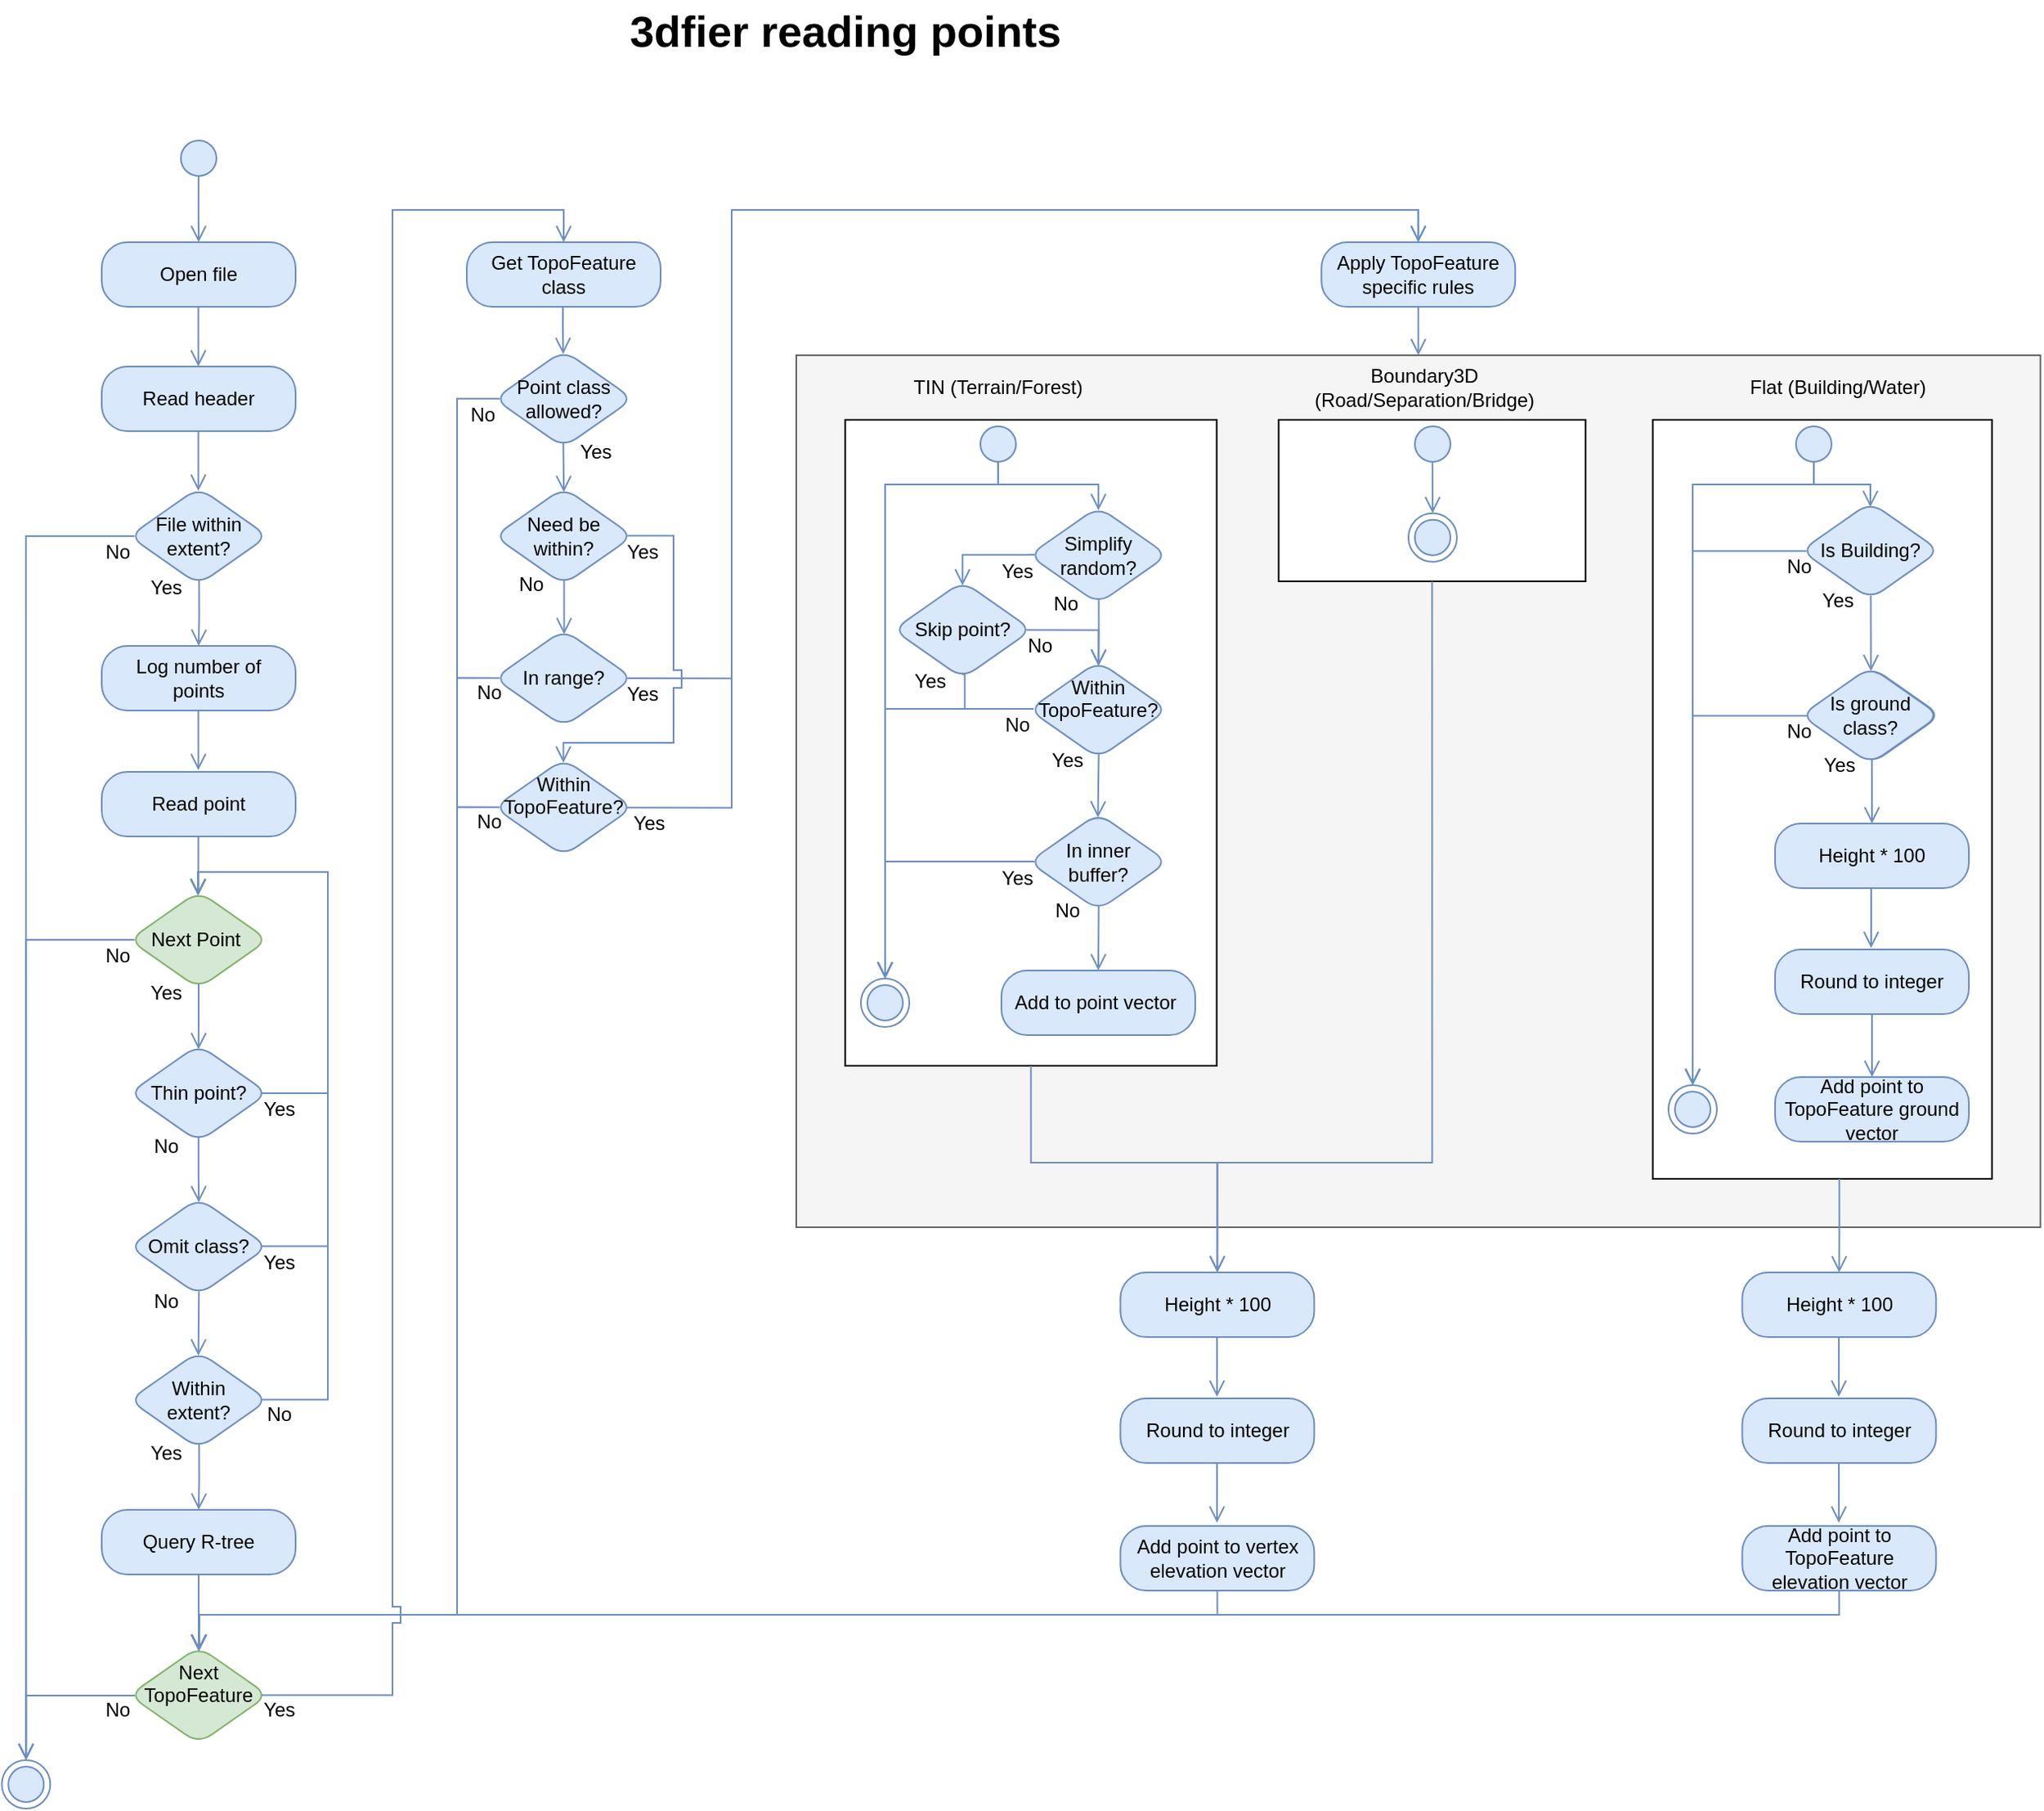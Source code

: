 <mxfile version="12.6.5" type="device"><diagram id="H8bhxUC7K1zot0k4PF1f" name="Page-1"><mxGraphModel dx="1422" dy="822" grid="1" gridSize="10" guides="1" tooltips="1" connect="1" arrows="1" fold="1" page="1" pageScale="1" pageWidth="850" pageHeight="1100" math="0" shadow="0"><root><mxCell id="0"/><mxCell id="1" parent="0"/><mxCell id="od3mb85kOpHakyDtvMCc-1" value="" style="rounded=0;whiteSpace=wrap;html=1;fillColor=#f5f5f5;strokeColor=#666666;fontColor=#333333;" parent="1" vertex="1"><mxGeometry x="660" y="260.0" width="770.29" height="540" as="geometry"/></mxCell><mxCell id="od3mb85kOpHakyDtvMCc-2" value="3dfier reading points" style="text;strokeColor=none;fillColor=none;html=1;fontSize=27;fontStyle=1;verticalAlign=middle;align=center;rounded=0;shadow=0;" parent="1" vertex="1"><mxGeometry x="530" y="40" width="319" height="40" as="geometry"/></mxCell><mxCell id="od3mb85kOpHakyDtvMCc-3" value="Read point" style="rounded=1;whiteSpace=wrap;html=1;arcSize=40;fillColor=#dae8fc;strokeColor=#6c8ebf;shadow=0;" parent="1" vertex="1"><mxGeometry x="230" y="518" width="120" height="40" as="geometry"/></mxCell><mxCell id="od3mb85kOpHakyDtvMCc-4" value="" style="ellipse;html=1;shape=startState;fillColor=#dae8fc;strokeColor=#6c8ebf;shadow=0;" parent="1" vertex="1"><mxGeometry x="275" y="123" width="30" height="30" as="geometry"/></mxCell><mxCell id="od3mb85kOpHakyDtvMCc-5" value="" style="edgeStyle=orthogonalEdgeStyle;html=1;verticalAlign=bottom;endArrow=open;endSize=8;strokeColor=#6c8ebf;fillColor=#dae8fc;shadow=0;entryX=0.5;entryY=0;entryDx=0;entryDy=0;entryPerimeter=0;exitX=0.498;exitY=0.859;exitDx=0;exitDy=0;rounded=0;exitPerimeter=0;" parent="1" source="od3mb85kOpHakyDtvMCc-4" edge="1"><mxGeometry relative="1" as="geometry"><mxPoint x="290" y="190" as="targetPoint"/><mxPoint x="290" y="170" as="sourcePoint"/></mxGeometry></mxCell><mxCell id="od3mb85kOpHakyDtvMCc-6" value="" style="edgeStyle=orthogonalEdgeStyle;html=1;verticalAlign=bottom;endArrow=open;endSize=8;strokeColor=#6c8ebf;fillColor=#dae8fc;shadow=0;entryX=0.496;entryY=0.042;entryDx=0;entryDy=0;entryPerimeter=0;exitX=0.5;exitY=1;exitDx=0;exitDy=0;rounded=0;" parent="1" target="od3mb85kOpHakyDtvMCc-41" edge="1"><mxGeometry relative="1" as="geometry"><mxPoint x="289.8" y="595" as="targetPoint"/><mxPoint x="289.8" y="558" as="sourcePoint"/><Array as="points"><mxPoint x="290" y="575"/><mxPoint x="290" y="575"/></Array></mxGeometry></mxCell><mxCell id="od3mb85kOpHakyDtvMCc-7" value="Open file" style="rounded=1;whiteSpace=wrap;html=1;arcSize=40;fillColor=#dae8fc;strokeColor=#6c8ebf;shadow=0;" parent="1" vertex="1"><mxGeometry x="230" y="190" width="120" height="40" as="geometry"/></mxCell><mxCell id="od3mb85kOpHakyDtvMCc-8" value="" style="edgeStyle=orthogonalEdgeStyle;html=1;verticalAlign=bottom;endArrow=open;endSize=8;strokeColor=#6c8ebf;fillColor=#dae8fc;shadow=0;entryX=0.5;entryY=0;entryDx=0;entryDy=0;entryPerimeter=0;exitX=0.5;exitY=1;exitDx=0;exitDy=0;rounded=0;" parent="1" edge="1"><mxGeometry relative="1" as="geometry"><mxPoint x="289.8" y="267" as="targetPoint"/><mxPoint x="289.8" y="230" as="sourcePoint"/></mxGeometry></mxCell><mxCell id="od3mb85kOpHakyDtvMCc-9" value="Read header" style="rounded=1;whiteSpace=wrap;html=1;arcSize=40;fillColor=#dae8fc;strokeColor=#6c8ebf;shadow=0;" parent="1" vertex="1"><mxGeometry x="230" y="267" width="120" height="40" as="geometry"/></mxCell><mxCell id="od3mb85kOpHakyDtvMCc-10" value="" style="edgeStyle=orthogonalEdgeStyle;html=1;verticalAlign=bottom;endArrow=open;endSize=8;strokeColor=#6c8ebf;fillColor=#dae8fc;shadow=0;entryX=0.5;entryY=0;entryDx=0;entryDy=0;entryPerimeter=0;exitX=0.5;exitY=1;exitDx=0;exitDy=0;rounded=0;" parent="1" edge="1"><mxGeometry relative="1" as="geometry"><mxPoint x="289.8" y="344" as="targetPoint"/><mxPoint x="289.8" y="307" as="sourcePoint"/></mxGeometry></mxCell><mxCell id="od3mb85kOpHakyDtvMCc-11" value="File within&lt;br&gt;extent?" style="rhombus;whiteSpace=wrap;html=1;fillColor=#dae8fc;strokeColor=#6c8ebf;rounded=1;shadow=0;strokeWidth=1;perimeterSpacing=0;" parent="1" vertex="1"><mxGeometry x="247.0" y="342.0" width="86" height="60" as="geometry"/></mxCell><mxCell id="od3mb85kOpHakyDtvMCc-12" value="" style="edgeStyle=orthogonalEdgeStyle;rounded=0;orthogonalLoop=1;jettySize=auto;html=1;shadow=0;fontColor=#ffffff;exitX=0.503;exitY=0.957;exitDx=0;exitDy=0;entryX=0.5;entryY=0;entryDx=0;entryDy=0;fillColor=#dae8fc;strokeColor=#6c8ebf;endSize=8;endArrow=open;endFill=0;exitPerimeter=0;" parent="1" source="od3mb85kOpHakyDtvMCc-11" target="od3mb85kOpHakyDtvMCc-22" edge="1"><mxGeometry relative="1" as="geometry"><mxPoint x="290.39" y="400.0" as="sourcePoint"/><mxPoint x="291" y="440" as="targetPoint"/></mxGeometry></mxCell><mxCell id="od3mb85kOpHakyDtvMCc-13" value="No" style="text;html=1;strokeColor=none;fillColor=none;align=center;verticalAlign=middle;whiteSpace=wrap;rounded=0;" parent="1" vertex="1"><mxGeometry x="220.0" y="371.86" width="40" height="20" as="geometry"/></mxCell><mxCell id="od3mb85kOpHakyDtvMCc-14" value="Yes" style="text;html=1;strokeColor=none;fillColor=none;align=center;verticalAlign=middle;whiteSpace=wrap;rounded=0;" parent="1" vertex="1"><mxGeometry x="250.0" y="394.0" width="40" height="20" as="geometry"/></mxCell><mxCell id="od3mb85kOpHakyDtvMCc-15" value="" style="ellipse;html=1;shape=endState;fillColor=#dae8fc;strokeColor=#6c8ebf;rounded=1;shadow=0;" parent="1" vertex="1"><mxGeometry x="168.14" y="1130.0" width="30" height="30" as="geometry"/></mxCell><mxCell id="od3mb85kOpHakyDtvMCc-16" value="" style="edgeStyle=orthogonalEdgeStyle;rounded=0;orthogonalLoop=1;jettySize=auto;html=1;shadow=0;fontColor=#ffffff;fillColor=#dae8fc;strokeColor=#6c8ebf;endArrow=open;endFill=0;endSize=8;exitX=0.038;exitY=0.5;exitDx=0;exitDy=0;entryX=0.5;entryY=0;entryDx=0;entryDy=0;exitPerimeter=0;" parent="1" source="od3mb85kOpHakyDtvMCc-11" target="od3mb85kOpHakyDtvMCc-15" edge="1"><mxGeometry relative="1" as="geometry"><mxPoint x="638" y="780" as="targetPoint"/><Array as="points"><mxPoint x="183" y="372"/></Array><mxPoint x="290" y="480" as="sourcePoint"/></mxGeometry></mxCell><mxCell id="od3mb85kOpHakyDtvMCc-17" value="Thin point?" style="rhombus;whiteSpace=wrap;html=1;fillColor=#dae8fc;strokeColor=#6c8ebf;rounded=1;shadow=0;strokeWidth=1;perimeterSpacing=0;" parent="1" vertex="1"><mxGeometry x="247" y="687" width="86" height="60" as="geometry"/></mxCell><mxCell id="od3mb85kOpHakyDtvMCc-18" value="" style="edgeStyle=orthogonalEdgeStyle;rounded=0;orthogonalLoop=1;jettySize=auto;html=1;shadow=0;fontColor=#ffffff;exitX=0.499;exitY=0.959;exitDx=0;exitDy=0;entryX=0.501;entryY=0.043;entryDx=0;entryDy=0;fillColor=#dae8fc;strokeColor=#6c8ebf;endSize=8;endArrow=open;endFill=0;exitPerimeter=0;entryPerimeter=0;" parent="1" source="od3mb85kOpHakyDtvMCc-17" target="od3mb85kOpHakyDtvMCc-24" edge="1"><mxGeometry relative="1" as="geometry"><mxPoint x="290.39" y="745" as="sourcePoint"/><mxPoint x="291" y="784" as="targetPoint"/></mxGeometry></mxCell><mxCell id="od3mb85kOpHakyDtvMCc-19" value="No" style="text;html=1;strokeColor=none;fillColor=none;align=center;verticalAlign=middle;whiteSpace=wrap;rounded=0;" parent="1" vertex="1"><mxGeometry x="250.0" y="740.0" width="40" height="20" as="geometry"/></mxCell><mxCell id="od3mb85kOpHakyDtvMCc-20" value="Yes" style="text;html=1;strokeColor=none;fillColor=none;align=center;verticalAlign=middle;whiteSpace=wrap;rounded=0;" parent="1" vertex="1"><mxGeometry x="320.0" y="717.0" width="40" height="20" as="geometry"/></mxCell><mxCell id="od3mb85kOpHakyDtvMCc-21" value="" style="edgeStyle=orthogonalEdgeStyle;rounded=0;orthogonalLoop=1;jettySize=auto;html=1;shadow=0;fontColor=#ffffff;entryX=0.497;entryY=0.04;entryDx=0;entryDy=0;fillColor=#dae8fc;strokeColor=#6c8ebf;endArrow=open;endFill=0;endSize=8;exitX=0.952;exitY=0.5;exitDx=0;exitDy=0;exitPerimeter=0;entryPerimeter=0;" parent="1" source="od3mb85kOpHakyDtvMCc-17" target="od3mb85kOpHakyDtvMCc-41" edge="1"><mxGeometry relative="1" as="geometry"><mxPoint x="432.5" y="946.667" as="targetPoint"/><Array as="points"><mxPoint x="370" y="717"/><mxPoint x="370" y="580"/><mxPoint x="290" y="580"/></Array><mxPoint x="420" y="682" as="sourcePoint"/></mxGeometry></mxCell><mxCell id="od3mb85kOpHakyDtvMCc-22" value="Log number of&lt;br&gt;points" style="rounded=1;whiteSpace=wrap;html=1;arcSize=40;fillColor=#dae8fc;strokeColor=#6c8ebf;shadow=0;" parent="1" vertex="1"><mxGeometry x="230" y="440" width="120" height="40" as="geometry"/></mxCell><mxCell id="od3mb85kOpHakyDtvMCc-23" value="" style="edgeStyle=orthogonalEdgeStyle;html=1;verticalAlign=bottom;endArrow=open;endSize=8;strokeColor=#6c8ebf;fillColor=#dae8fc;shadow=0;entryX=0.5;entryY=0;entryDx=0;entryDy=0;entryPerimeter=0;exitX=0.5;exitY=1;exitDx=0;exitDy=0;rounded=0;" parent="1" edge="1"><mxGeometry relative="1" as="geometry"><mxPoint x="289.8" y="517" as="targetPoint"/><mxPoint x="289.8" y="480" as="sourcePoint"/></mxGeometry></mxCell><mxCell id="od3mb85kOpHakyDtvMCc-24" value="Omit class?" style="rhombus;whiteSpace=wrap;html=1;fillColor=#dae8fc;strokeColor=#6c8ebf;rounded=1;shadow=0;strokeWidth=1;perimeterSpacing=0;" parent="1" vertex="1"><mxGeometry x="247" y="782" width="86" height="60" as="geometry"/></mxCell><mxCell id="od3mb85kOpHakyDtvMCc-25" value="" style="edgeStyle=orthogonalEdgeStyle;rounded=0;orthogonalLoop=1;jettySize=auto;html=1;shadow=0;fontColor=#ffffff;exitX=0.502;exitY=0.96;exitDx=0;exitDy=0;entryX=0.498;entryY=0.042;entryDx=0;entryDy=0;fillColor=#dae8fc;strokeColor=#6c8ebf;endSize=8;endArrow=open;endFill=0;exitPerimeter=0;entryPerimeter=0;" parent="1" source="od3mb85kOpHakyDtvMCc-24" target="od3mb85kOpHakyDtvMCc-28" edge="1"><mxGeometry relative="1" as="geometry"><mxPoint x="290.39" y="840" as="sourcePoint"/><mxPoint x="291" y="880" as="targetPoint"/></mxGeometry></mxCell><mxCell id="od3mb85kOpHakyDtvMCc-26" value="No" style="text;html=1;strokeColor=none;fillColor=none;align=center;verticalAlign=middle;whiteSpace=wrap;rounded=0;" parent="1" vertex="1"><mxGeometry x="250.0" y="836.0" width="40" height="20" as="geometry"/></mxCell><mxCell id="od3mb85kOpHakyDtvMCc-27" value="Yes" style="text;html=1;strokeColor=none;fillColor=none;align=center;verticalAlign=middle;whiteSpace=wrap;rounded=0;" parent="1" vertex="1"><mxGeometry x="320.0" y="811.5" width="40" height="20" as="geometry"/></mxCell><mxCell id="od3mb85kOpHakyDtvMCc-28" value="Within&lt;br&gt;extent?" style="rhombus;whiteSpace=wrap;html=1;fillColor=#dae8fc;strokeColor=#6c8ebf;rounded=1;shadow=0;strokeWidth=1;perimeterSpacing=0;" parent="1" vertex="1"><mxGeometry x="247" y="877" width="86" height="60" as="geometry"/></mxCell><mxCell id="od3mb85kOpHakyDtvMCc-29" value="" style="edgeStyle=orthogonalEdgeStyle;rounded=0;orthogonalLoop=1;jettySize=auto;html=1;shadow=0;fontColor=#ffffff;exitX=0.503;exitY=0.957;exitDx=0;exitDy=0;entryX=0.5;entryY=0;entryDx=0;entryDy=0;fillColor=#dae8fc;strokeColor=#6c8ebf;endSize=8;endArrow=open;endFill=0;exitPerimeter=0;" parent="1" source="od3mb85kOpHakyDtvMCc-28" target="od3mb85kOpHakyDtvMCc-34" edge="1"><mxGeometry relative="1" as="geometry"><mxPoint x="290.39" y="935" as="sourcePoint"/><mxPoint x="291" y="974" as="targetPoint"/></mxGeometry></mxCell><mxCell id="od3mb85kOpHakyDtvMCc-30" value="No" style="text;html=1;strokeColor=none;fillColor=none;align=center;verticalAlign=middle;whiteSpace=wrap;rounded=0;" parent="1" vertex="1"><mxGeometry x="320.0" y="906.0" width="40" height="20" as="geometry"/></mxCell><mxCell id="od3mb85kOpHakyDtvMCc-31" value="Yes" style="text;html=1;strokeColor=none;fillColor=none;align=center;verticalAlign=middle;whiteSpace=wrap;rounded=0;" parent="1" vertex="1"><mxGeometry x="250.0" y="930.0" width="40" height="20" as="geometry"/></mxCell><mxCell id="od3mb85kOpHakyDtvMCc-32" value="" style="edgeStyle=orthogonalEdgeStyle;rounded=0;orthogonalLoop=1;jettySize=auto;html=1;shadow=0;fontColor=#ffffff;entryX=0.495;entryY=0.043;entryDx=0;entryDy=0;fillColor=#dae8fc;strokeColor=#6c8ebf;endArrow=open;endFill=0;endSize=8;exitX=0.952;exitY=0.495;exitDx=0;exitDy=0;exitPerimeter=0;entryPerimeter=0;" parent="1" source="od3mb85kOpHakyDtvMCc-24" target="od3mb85kOpHakyDtvMCc-41" edge="1"><mxGeometry relative="1" as="geometry"><mxPoint x="647.5" y="868.667" as="targetPoint"/><Array as="points"><mxPoint x="370" y="812"/><mxPoint x="370" y="580"/><mxPoint x="290" y="580"/></Array><mxPoint x="340" y="715.333" as="sourcePoint"/></mxGeometry></mxCell><mxCell id="od3mb85kOpHakyDtvMCc-33" value="" style="edgeStyle=orthogonalEdgeStyle;rounded=0;orthogonalLoop=1;jettySize=auto;html=1;shadow=0;fontColor=#ffffff;entryX=0.495;entryY=0.04;entryDx=0;entryDy=0;fillColor=#dae8fc;strokeColor=#6c8ebf;endArrow=open;endFill=0;endSize=8;exitX=0.952;exitY=0.495;exitDx=0;exitDy=0;exitPerimeter=0;entryPerimeter=0;" parent="1" source="od3mb85kOpHakyDtvMCc-28" target="od3mb85kOpHakyDtvMCc-41" edge="1"><mxGeometry relative="1" as="geometry"><mxPoint x="657.5" y="878.667" as="targetPoint"/><Array as="points"><mxPoint x="370" y="907"/><mxPoint x="370" y="580"/><mxPoint x="290" y="580"/></Array><mxPoint x="350" y="725.333" as="sourcePoint"/></mxGeometry></mxCell><mxCell id="od3mb85kOpHakyDtvMCc-34" value="Query R-tree" style="rounded=1;whiteSpace=wrap;html=1;arcSize=40;fillColor=#dae8fc;strokeColor=#6c8ebf;shadow=0;" parent="1" vertex="1"><mxGeometry x="230" y="975" width="120" height="40" as="geometry"/></mxCell><mxCell id="od3mb85kOpHakyDtvMCc-35" value="" style="edgeStyle=orthogonalEdgeStyle;html=1;verticalAlign=bottom;endArrow=open;endSize=8;strokeColor=#6c8ebf;fillColor=#dae8fc;shadow=0;entryX=0.501;entryY=0.042;entryDx=0;entryDy=0;exitX=0.5;exitY=1;exitDx=0;exitDy=0;rounded=0;entryPerimeter=0;" parent="1" source="od3mb85kOpHakyDtvMCc-34" target="od3mb85kOpHakyDtvMCc-36" edge="1"><mxGeometry relative="1" as="geometry"><mxPoint x="289.8" y="1052" as="targetPoint"/><mxPoint x="289.8" y="1015" as="sourcePoint"/><Array as="points"><mxPoint x="290" y="1050"/></Array></mxGeometry></mxCell><mxCell id="od3mb85kOpHakyDtvMCc-36" value="Next TopoFeature&lt;br&gt;&amp;nbsp;" style="rhombus;whiteSpace=wrap;html=1;fillColor=#d5e8d4;strokeColor=#82b366;rounded=1;shadow=0;strokeWidth=1;perimeterSpacing=0;" parent="1" vertex="1"><mxGeometry x="247" y="1059.8" width="86" height="60" as="geometry"/></mxCell><mxCell id="od3mb85kOpHakyDtvMCc-37" value="" style="edgeStyle=orthogonalEdgeStyle;rounded=0;orthogonalLoop=1;jettySize=auto;html=1;shadow=0;fontColor=#ffffff;exitX=0.954;exitY=0.5;exitDx=0;exitDy=0;entryX=0.5;entryY=0;entryDx=0;entryDy=0;fillColor=#dae8fc;strokeColor=#6c8ebf;endSize=8;endArrow=open;endFill=0;exitPerimeter=0;" parent="1" source="od3mb85kOpHakyDtvMCc-36" target="od3mb85kOpHakyDtvMCc-42" edge="1"><mxGeometry relative="1" as="geometry"><mxPoint x="640.39" y="244.36" as="sourcePoint"/><mxPoint x="640.143" y="283.789" as="targetPoint"/><Array as="points"><mxPoint x="410" y="1090"/><mxPoint x="410" y="1045"/><mxPoint x="415" y="1045"/><mxPoint x="415" y="1035"/><mxPoint x="410" y="1035"/><mxPoint x="410" y="170"/><mxPoint x="516" y="170"/></Array></mxGeometry></mxCell><mxCell id="od3mb85kOpHakyDtvMCc-38" value="No" style="text;html=1;strokeColor=none;fillColor=none;align=center;verticalAlign=middle;whiteSpace=wrap;rounded=0;" parent="1" vertex="1"><mxGeometry x="220" y="1089.36" width="40" height="20" as="geometry"/></mxCell><mxCell id="od3mb85kOpHakyDtvMCc-39" value="Yes" style="text;html=1;strokeColor=none;fillColor=none;align=center;verticalAlign=middle;whiteSpace=wrap;rounded=0;" parent="1" vertex="1"><mxGeometry x="320" y="1089.36" width="40" height="20" as="geometry"/></mxCell><mxCell id="od3mb85kOpHakyDtvMCc-40" value="" style="edgeStyle=orthogonalEdgeStyle;rounded=0;orthogonalLoop=1;jettySize=auto;html=1;shadow=0;fontColor=#ffffff;entryX=0.5;entryY=0;entryDx=0;entryDy=0;fillColor=#dae8fc;strokeColor=#6c8ebf;endArrow=open;endFill=0;endSize=8;exitX=0.041;exitY=0.504;exitDx=0;exitDy=0;exitPerimeter=0;" parent="1" source="od3mb85kOpHakyDtvMCc-36" target="od3mb85kOpHakyDtvMCc-15" edge="1"><mxGeometry relative="1" as="geometry"><mxPoint x="1327.762" y="288.312" as="targetPoint"/><Array as="points"><mxPoint x="183" y="1090"/></Array><mxPoint x="1040" y="-28.307" as="sourcePoint"/></mxGeometry></mxCell><mxCell id="od3mb85kOpHakyDtvMCc-41" value="Next Point&amp;nbsp;" style="rhombus;whiteSpace=wrap;html=1;fillColor=#d5e8d4;strokeColor=#82b366;rounded=1;shadow=0;strokeWidth=1;perimeterSpacing=0;" parent="1" vertex="1"><mxGeometry x="247" y="592" width="86" height="60" as="geometry"/></mxCell><mxCell id="od3mb85kOpHakyDtvMCc-42" value="Get TopoFeature class" style="rounded=1;whiteSpace=wrap;html=1;arcSize=40;fillColor=#dae8fc;strokeColor=#6c8ebf;shadow=0;" parent="1" vertex="1"><mxGeometry x="456" y="190" width="120" height="40" as="geometry"/></mxCell><mxCell id="od3mb85kOpHakyDtvMCc-43" value="" style="edgeStyle=orthogonalEdgeStyle;html=1;verticalAlign=bottom;endArrow=open;endSize=8;strokeColor=#6c8ebf;fillColor=#dae8fc;shadow=0;entryX=0.496;entryY=0.038;entryDx=0;entryDy=0;exitX=0.496;exitY=1.003;exitDx=0;exitDy=0;rounded=0;entryPerimeter=0;exitPerimeter=0;" parent="1" source="od3mb85kOpHakyDtvMCc-42" target="od3mb85kOpHakyDtvMCc-44" edge="1"><mxGeometry relative="1" as="geometry"><mxPoint x="612.8" y="361.36" as="targetPoint"/><mxPoint x="612.8" y="324.36" as="sourcePoint"/></mxGeometry></mxCell><mxCell id="od3mb85kOpHakyDtvMCc-44" value="Point class allowed?" style="rhombus;whiteSpace=wrap;html=1;fillColor=#dae8fc;strokeColor=#6c8ebf;rounded=1;shadow=0;strokeWidth=1;perimeterSpacing=0;" parent="1" vertex="1"><mxGeometry x="473" y="257" width="86" height="60" as="geometry"/></mxCell><mxCell id="od3mb85kOpHakyDtvMCc-45" value="" style="edgeStyle=orthogonalEdgeStyle;rounded=0;orthogonalLoop=1;jettySize=auto;html=1;shadow=0;fontColor=#ffffff;exitX=0.497;exitY=0.948;exitDx=0;exitDy=0;entryX=0.501;entryY=0.046;entryDx=0;entryDy=0;fillColor=#dae8fc;strokeColor=#6c8ebf;endSize=8;endArrow=open;endFill=0;entryPerimeter=0;exitPerimeter=0;" parent="1" source="od3mb85kOpHakyDtvMCc-44" target="od3mb85kOpHakyDtvMCc-53" edge="1"><mxGeometry relative="1" as="geometry"><mxPoint x="613.39" y="417.36" as="sourcePoint"/><mxPoint x="613.143" y="456.789" as="targetPoint"/></mxGeometry></mxCell><mxCell id="od3mb85kOpHakyDtvMCc-46" value="No" style="text;html=1;strokeColor=none;fillColor=none;align=center;verticalAlign=middle;whiteSpace=wrap;rounded=0;" parent="1" vertex="1"><mxGeometry x="445.7" y="287" width="40" height="20" as="geometry"/></mxCell><mxCell id="od3mb85kOpHakyDtvMCc-47" value="Yes" style="text;html=1;strokeColor=none;fillColor=none;align=center;verticalAlign=middle;whiteSpace=wrap;rounded=0;" parent="1" vertex="1"><mxGeometry x="516.29" y="310.36" width="40" height="20" as="geometry"/></mxCell><mxCell id="od3mb85kOpHakyDtvMCc-48" value="" style="edgeStyle=orthogonalEdgeStyle;rounded=0;orthogonalLoop=1;jettySize=auto;html=1;shadow=0;fontColor=#ffffff;entryX=0.503;entryY=0.043;entryDx=0;entryDy=0;fillColor=#dae8fc;strokeColor=#6c8ebf;endArrow=open;endFill=0;endSize=8;exitX=0.04;exitY=0.498;exitDx=0;exitDy=0;exitPerimeter=0;entryPerimeter=0;" parent="1" source="od3mb85kOpHakyDtvMCc-44" target="od3mb85kOpHakyDtvMCc-36" edge="1"><mxGeometry relative="1" as="geometry"><mxPoint x="987.762" y="536.312" as="targetPoint"/><Array as="points"><mxPoint x="450" y="287"/><mxPoint x="450" y="1040"/><mxPoint x="290" y="1040"/></Array><mxPoint x="700.0" y="219.693" as="sourcePoint"/></mxGeometry></mxCell><mxCell id="od3mb85kOpHakyDtvMCc-49" value="" style="edgeStyle=orthogonalEdgeStyle;rounded=0;orthogonalLoop=1;jettySize=auto;html=1;shadow=0;fontColor=#ffffff;exitX=0.5;exitY=0.958;exitDx=0;exitDy=0;entryX=0.499;entryY=0.047;entryDx=0;entryDy=0;fillColor=#dae8fc;strokeColor=#6c8ebf;endSize=8;endArrow=open;endFill=0;exitPerimeter=0;entryPerimeter=0;" parent="1" source="od3mb85kOpHakyDtvMCc-41" target="od3mb85kOpHakyDtvMCc-17" edge="1"><mxGeometry relative="1" as="geometry"><mxPoint x="290.258" y="649.42" as="sourcePoint"/><mxPoint x="290.143" y="689.429" as="targetPoint"/></mxGeometry></mxCell><mxCell id="od3mb85kOpHakyDtvMCc-50" value="No" style="text;html=1;strokeColor=none;fillColor=none;align=center;verticalAlign=middle;whiteSpace=wrap;rounded=0;" parent="1" vertex="1"><mxGeometry x="220" y="622" width="40" height="20" as="geometry"/></mxCell><mxCell id="od3mb85kOpHakyDtvMCc-51" value="Yes" style="text;html=1;strokeColor=none;fillColor=none;align=center;verticalAlign=middle;whiteSpace=wrap;rounded=0;" parent="1" vertex="1"><mxGeometry x="250" y="645" width="40" height="20" as="geometry"/></mxCell><mxCell id="od3mb85kOpHakyDtvMCc-52" value="" style="edgeStyle=orthogonalEdgeStyle;rounded=0;orthogonalLoop=1;jettySize=auto;html=1;shadow=0;fontColor=#ffffff;fillColor=#dae8fc;strokeColor=#6c8ebf;endArrow=open;endFill=0;endSize=8;entryX=0.5;entryY=0;entryDx=0;entryDy=0;exitX=0.039;exitY=0.5;exitDx=0;exitDy=0;exitPerimeter=0;" parent="1" source="od3mb85kOpHakyDtvMCc-41" target="od3mb85kOpHakyDtvMCc-15" edge="1"><mxGeometry relative="1" as="geometry"><mxPoint x="648.25" y="969.5" as="targetPoint"/><Array as="points"><mxPoint x="183" y="622"/></Array><mxPoint x="450" y="600" as="sourcePoint"/></mxGeometry></mxCell><mxCell id="od3mb85kOpHakyDtvMCc-53" value="Need be within?" style="rhombus;whiteSpace=wrap;html=1;fillColor=#dae8fc;strokeColor=#6c8ebf;rounded=1;shadow=0;strokeWidth=1;perimeterSpacing=0;" parent="1" vertex="1"><mxGeometry x="473" y="342" width="86" height="60" as="geometry"/></mxCell><mxCell id="od3mb85kOpHakyDtvMCc-54" value="" style="edgeStyle=orthogonalEdgeStyle;rounded=0;orthogonalLoop=1;jettySize=auto;html=1;shadow=0;fontColor=#ffffff;exitX=0.503;exitY=0.957;exitDx=0;exitDy=0;entryX=0.503;entryY=0.047;entryDx=0;entryDy=0;fillColor=#dae8fc;strokeColor=#6c8ebf;endSize=8;endArrow=open;endFill=0;exitPerimeter=0;entryPerimeter=0;" parent="1" source="od3mb85kOpHakyDtvMCc-53" target="od3mb85kOpHakyDtvMCc-61" edge="1"><mxGeometry relative="1" as="geometry"><mxPoint x="361.83" y="613.93" as="sourcePoint"/><mxPoint x="361.583" y="653.359" as="targetPoint"/></mxGeometry></mxCell><mxCell id="od3mb85kOpHakyDtvMCc-55" value="No" style="text;html=1;strokeColor=none;fillColor=none;align=center;verticalAlign=middle;whiteSpace=wrap;rounded=0;" parent="1" vertex="1"><mxGeometry x="450.14" y="459.0" width="40" height="20" as="geometry"/></mxCell><mxCell id="od3mb85kOpHakyDtvMCc-56" value="Yes" style="text;html=1;strokeColor=none;fillColor=none;align=center;verticalAlign=middle;whiteSpace=wrap;rounded=0;" parent="1" vertex="1"><mxGeometry x="544.99" y="460" width="40" height="20" as="geometry"/></mxCell><mxCell id="od3mb85kOpHakyDtvMCc-59" value="" style="edgeStyle=orthogonalEdgeStyle;html=1;verticalAlign=bottom;endArrow=open;endSize=8;strokeColor=#6c8ebf;fillColor=#dae8fc;shadow=0;entryX=0.498;entryY=0.039;entryDx=0;entryDy=0;exitX=0.958;exitY=0.495;exitDx=0;exitDy=0;rounded=0;exitPerimeter=0;entryPerimeter=0;" parent="1" source="od3mb85kOpHakyDtvMCc-53" target="od3mb85kOpHakyDtvMCc-66" edge="1"><mxGeometry relative="1" as="geometry"><mxPoint x="507.383" y="512.344" as="targetPoint"/><mxPoint x="546.092" y="371.86" as="sourcePoint"/><Array as="points"><mxPoint x="584" y="372"/><mxPoint x="584" y="455"/><mxPoint x="589" y="455"/><mxPoint x="589" y="466"/><mxPoint x="584" y="466"/><mxPoint x="584" y="500"/><mxPoint x="516" y="500"/></Array></mxGeometry></mxCell><mxCell id="od3mb85kOpHakyDtvMCc-61" value="In range?" style="rhombus;whiteSpace=wrap;html=1;fillColor=#dae8fc;strokeColor=#6c8ebf;rounded=1;shadow=0;strokeWidth=1;perimeterSpacing=0;" parent="1" vertex="1"><mxGeometry x="473" y="430.0" width="86" height="60" as="geometry"/></mxCell><mxCell id="od3mb85kOpHakyDtvMCc-62" value="" style="edgeStyle=orthogonalEdgeStyle;rounded=0;orthogonalLoop=1;jettySize=auto;html=1;shadow=0;fontColor=#ffffff;exitX=0.039;exitY=0.497;exitDx=0;exitDy=0;entryX=0.503;entryY=0.042;entryDx=0;entryDy=0;fillColor=#dae8fc;strokeColor=#6c8ebf;endSize=8;endArrow=open;endFill=0;exitPerimeter=0;entryPerimeter=0;" parent="1" source="od3mb85kOpHakyDtvMCc-61" target="od3mb85kOpHakyDtvMCc-36" edge="1"><mxGeometry relative="1" as="geometry"><mxPoint x="640.39" y="607.52" as="sourcePoint"/><mxPoint x="641" y="646.36" as="targetPoint"/><Array as="points"><mxPoint x="450" y="460"/><mxPoint x="450" y="1040"/><mxPoint x="290" y="1040"/></Array></mxGeometry></mxCell><mxCell id="od3mb85kOpHakyDtvMCc-63" value="No" style="text;html=1;strokeColor=none;fillColor=none;align=center;verticalAlign=middle;whiteSpace=wrap;rounded=0;" parent="1" vertex="1"><mxGeometry x="476" y="392.39" width="40" height="20" as="geometry"/></mxCell><mxCell id="od3mb85kOpHakyDtvMCc-64" value="Yes" style="text;html=1;strokeColor=none;fillColor=none;align=center;verticalAlign=middle;whiteSpace=wrap;rounded=0;" parent="1" vertex="1"><mxGeometry x="544.99" y="371.86" width="40" height="20" as="geometry"/></mxCell><mxCell id="od3mb85kOpHakyDtvMCc-66" value="Within&lt;br&gt;TopoFeature?&lt;br&gt;&amp;nbsp;" style="rhombus;whiteSpace=wrap;html=1;fillColor=#dae8fc;strokeColor=#6c8ebf;rounded=1;shadow=0;strokeWidth=1;perimeterSpacing=0;" parent="1" vertex="1"><mxGeometry x="473" y="510.0" width="86" height="60" as="geometry"/></mxCell><mxCell id="od3mb85kOpHakyDtvMCc-67" value="" style="edgeStyle=orthogonalEdgeStyle;rounded=0;orthogonalLoop=1;jettySize=auto;html=1;shadow=0;fontColor=#ffffff;exitX=0.956;exitY=0.503;exitDx=0;exitDy=0;entryX=0.5;entryY=0;entryDx=0;entryDy=0;fillColor=#dae8fc;strokeColor=#6c8ebf;endSize=8;endArrow=open;endFill=0;exitPerimeter=0;" parent="1" source="od3mb85kOpHakyDtvMCc-66" target="od3mb85kOpHakyDtvMCc-60" edge="1"><mxGeometry relative="1" as="geometry"><mxPoint x="932.72" y="519.4" as="sourcePoint"/><mxPoint x="932.801" y="558.358" as="targetPoint"/><Array as="points"><mxPoint x="620" y="540"/><mxPoint x="620" y="170"/><mxPoint x="1045" y="170"/></Array></mxGeometry></mxCell><mxCell id="od3mb85kOpHakyDtvMCc-68" value="No" style="text;html=1;strokeColor=none;fillColor=none;align=center;verticalAlign=middle;whiteSpace=wrap;rounded=0;" parent="1" vertex="1"><mxGeometry x="450.14" y="539.0" width="40" height="20" as="geometry"/></mxCell><mxCell id="od3mb85kOpHakyDtvMCc-69" value="Yes" style="text;html=1;strokeColor=none;fillColor=none;align=center;verticalAlign=middle;whiteSpace=wrap;rounded=0;" parent="1" vertex="1"><mxGeometry x="549.0" y="540.0" width="40" height="20" as="geometry"/></mxCell><mxCell id="od3mb85kOpHakyDtvMCc-70" value="" style="edgeStyle=orthogonalEdgeStyle;rounded=0;orthogonalLoop=1;jettySize=auto;html=1;shadow=0;fontColor=#ffffff;fillColor=#dae8fc;strokeColor=#6c8ebf;endArrow=open;endFill=0;endSize=8;entryX=0.502;entryY=0.042;entryDx=0;entryDy=0;exitX=0.039;exitY=0.497;exitDx=0;exitDy=0;exitPerimeter=0;entryPerimeter=0;" parent="1" source="od3mb85kOpHakyDtvMCc-66" target="od3mb85kOpHakyDtvMCc-36" edge="1"><mxGeometry relative="1" as="geometry"><mxPoint x="550" y="256.36" as="targetPoint"/><Array as="points"><mxPoint x="450" y="540"/><mxPoint x="450" y="1040"/><mxPoint x="290" y="1040"/></Array><mxPoint x="700" y="600" as="sourcePoint"/></mxGeometry></mxCell><mxCell id="od3mb85kOpHakyDtvMCc-71" value="" style="rounded=0;whiteSpace=wrap;html=1;" parent="1" vertex="1"><mxGeometry x="690.29" y="300" width="230" height="400" as="geometry"/></mxCell><mxCell id="od3mb85kOpHakyDtvMCc-72" value="" style="rounded=0;whiteSpace=wrap;html=1;" parent="1" vertex="1"><mxGeometry x="1190.29" y="300" width="210" height="470" as="geometry"/></mxCell><mxCell id="od3mb85kOpHakyDtvMCc-73" value="" style="rounded=0;whiteSpace=wrap;html=1;" parent="1" vertex="1"><mxGeometry x="958.67" y="300" width="190" height="100" as="geometry"/></mxCell><mxCell id="od3mb85kOpHakyDtvMCc-74" value="Flat (Building/Water)" style="text;html=1;strokeColor=none;fillColor=none;align=center;verticalAlign=middle;whiteSpace=wrap;rounded=0;" parent="1" vertex="1"><mxGeometry x="1210.29" y="270" width="190" height="20" as="geometry"/></mxCell><mxCell id="od3mb85kOpHakyDtvMCc-75" value="TIN (Terrain/Forest)" style="text;html=1;strokeColor=none;fillColor=none;align=center;verticalAlign=middle;whiteSpace=wrap;rounded=0;" parent="1" vertex="1"><mxGeometry x="690.29" y="270" width="190" height="20" as="geometry"/></mxCell><mxCell id="od3mb85kOpHakyDtvMCc-76" value="Boundary3D (Road/Separation/Bridge)" style="text;html=1;strokeColor=none;fillColor=none;align=center;verticalAlign=middle;whiteSpace=wrap;rounded=0;" parent="1" vertex="1"><mxGeometry x="953.55" y="270" width="190" height="20" as="geometry"/></mxCell><mxCell id="od3mb85kOpHakyDtvMCc-77" value="Add point to vertex elevation vector" style="rounded=1;whiteSpace=wrap;html=1;arcSize=40;fillColor=#dae8fc;strokeColor=#6c8ebf;shadow=0;" parent="1" vertex="1"><mxGeometry x="860.68" y="985.0" width="120" height="40" as="geometry"/></mxCell><mxCell id="od3mb85kOpHakyDtvMCc-78" value="" style="edgeStyle=orthogonalEdgeStyle;html=1;verticalAlign=bottom;endArrow=open;endSize=8;strokeColor=#6c8ebf;fillColor=#dae8fc;shadow=0;exitX=0.5;exitY=1;exitDx=0;exitDy=0;rounded=0;entryX=0.501;entryY=0.042;entryDx=0;entryDy=0;entryPerimeter=0;" parent="1" source="od3mb85kOpHakyDtvMCc-77" target="od3mb85kOpHakyDtvMCc-36" edge="1"><mxGeometry relative="1" as="geometry"><mxPoint x="140" y="1060" as="targetPoint"/><mxPoint x="378.06" y="2225" as="sourcePoint"/><Array as="points"><mxPoint x="921" y="1040"/><mxPoint x="290" y="1040"/></Array></mxGeometry></mxCell><mxCell id="od3mb85kOpHakyDtvMCc-79" value="Height * 100" style="rounded=1;whiteSpace=wrap;html=1;arcSize=40;fillColor=#dae8fc;strokeColor=#6c8ebf;shadow=0;" parent="1" vertex="1"><mxGeometry x="860.68" y="828.0" width="120" height="40" as="geometry"/></mxCell><mxCell id="od3mb85kOpHakyDtvMCc-80" value="" style="edgeStyle=orthogonalEdgeStyle;html=1;verticalAlign=bottom;endArrow=open;endSize=8;strokeColor=#6c8ebf;fillColor=#dae8fc;shadow=0;entryX=0.5;entryY=0;entryDx=0;entryDy=0;entryPerimeter=0;exitX=0.5;exitY=1;exitDx=0;exitDy=0;rounded=0;" parent="1" edge="1"><mxGeometry relative="1" as="geometry"><mxPoint x="920.48" y="905.0" as="targetPoint"/><mxPoint x="920.48" y="868.0" as="sourcePoint"/></mxGeometry></mxCell><mxCell id="od3mb85kOpHakyDtvMCc-81" value="Round to integer" style="rounded=1;whiteSpace=wrap;html=1;arcSize=40;fillColor=#dae8fc;strokeColor=#6c8ebf;shadow=0;" parent="1" vertex="1"><mxGeometry x="860.68" y="906.0" width="120" height="40" as="geometry"/></mxCell><mxCell id="od3mb85kOpHakyDtvMCc-82" value="" style="edgeStyle=orthogonalEdgeStyle;html=1;verticalAlign=bottom;endArrow=open;endSize=8;strokeColor=#6c8ebf;fillColor=#dae8fc;shadow=0;entryX=0.5;entryY=0;entryDx=0;entryDy=0;entryPerimeter=0;exitX=0.5;exitY=1;exitDx=0;exitDy=0;rounded=0;" parent="1" edge="1"><mxGeometry relative="1" as="geometry"><mxPoint x="920.48" y="983.0" as="targetPoint"/><mxPoint x="920.48" y="946.0" as="sourcePoint"/></mxGeometry></mxCell><mxCell id="od3mb85kOpHakyDtvMCc-83" value="" style="edgeStyle=orthogonalEdgeStyle;html=1;verticalAlign=bottom;endArrow=open;endSize=8;strokeColor=#6c8ebf;fillColor=#dae8fc;shadow=0;entryX=0.5;entryY=0;entryDx=0;entryDy=0;exitX=0.5;exitY=1;exitDx=0;exitDy=0;rounded=0;" parent="1" source="od3mb85kOpHakyDtvMCc-71" target="od3mb85kOpHakyDtvMCc-79" edge="1"><mxGeometry relative="1" as="geometry"><mxPoint x="1018.65" y="827.0" as="targetPoint"/><mxPoint x="785.68" y="780.0" as="sourcePoint"/><Array as="points"><mxPoint x="805" y="760"/><mxPoint x="921" y="760"/></Array></mxGeometry></mxCell><mxCell id="od3mb85kOpHakyDtvMCc-84" value="" style="edgeStyle=orthogonalEdgeStyle;html=1;verticalAlign=bottom;endArrow=open;endSize=8;strokeColor=#6c8ebf;fillColor=#dae8fc;shadow=0;rounded=0;entryX=0.5;entryY=0;entryDx=0;entryDy=0;exitX=0.5;exitY=1;exitDx=0;exitDy=0;" parent="1" source="od3mb85kOpHakyDtvMCc-60" target="od3mb85kOpHakyDtvMCc-1" edge="1"><mxGeometry relative="1" as="geometry"><mxPoint x="-489.35" y="-186.36" as="targetPoint"/><mxPoint x="540.65" y="1213.64" as="sourcePoint"/></mxGeometry></mxCell><mxCell id="od3mb85kOpHakyDtvMCc-85" value="" style="edgeStyle=orthogonalEdgeStyle;html=1;verticalAlign=bottom;endArrow=open;endSize=8;strokeColor=#6c8ebf;fillColor=#dae8fc;shadow=0;exitX=0.5;exitY=1;exitDx=0;exitDy=0;rounded=0;entryX=0.5;entryY=0;entryDx=0;entryDy=0;" parent="1" source="od3mb85kOpHakyDtvMCc-73" target="od3mb85kOpHakyDtvMCc-79" edge="1"><mxGeometry relative="1" as="geometry"><mxPoint x="1028.65" y="837.0" as="targetPoint"/><mxPoint x="1048.94" y="780.0" as="sourcePoint"/><Array as="points"><mxPoint x="1054" y="760"/><mxPoint x="921" y="760"/></Array></mxGeometry></mxCell><mxCell id="od3mb85kOpHakyDtvMCc-86" value="Add point to TopoFeature elevation vector" style="rounded=1;whiteSpace=wrap;html=1;arcSize=40;fillColor=#dae8fc;strokeColor=#6c8ebf;shadow=0;" parent="1" vertex="1"><mxGeometry x="1245.68" y="985.0" width="120" height="40" as="geometry"/></mxCell><mxCell id="od3mb85kOpHakyDtvMCc-87" value="Height * 100" style="rounded=1;whiteSpace=wrap;html=1;arcSize=40;fillColor=#dae8fc;strokeColor=#6c8ebf;shadow=0;" parent="1" vertex="1"><mxGeometry x="1245.68" y="828.0" width="120" height="40" as="geometry"/></mxCell><mxCell id="od3mb85kOpHakyDtvMCc-88" value="" style="edgeStyle=orthogonalEdgeStyle;html=1;verticalAlign=bottom;endArrow=open;endSize=8;strokeColor=#6c8ebf;fillColor=#dae8fc;shadow=0;entryX=0.5;entryY=0;entryDx=0;entryDy=0;entryPerimeter=0;exitX=0.5;exitY=1;exitDx=0;exitDy=0;rounded=0;" parent="1" edge="1"><mxGeometry relative="1" as="geometry"><mxPoint x="1305.48" y="905.0" as="targetPoint"/><mxPoint x="1305.48" y="868.0" as="sourcePoint"/></mxGeometry></mxCell><mxCell id="od3mb85kOpHakyDtvMCc-89" value="Round to integer" style="rounded=1;whiteSpace=wrap;html=1;arcSize=40;fillColor=#dae8fc;strokeColor=#6c8ebf;shadow=0;" parent="1" vertex="1"><mxGeometry x="1245.68" y="906.0" width="120" height="40" as="geometry"/></mxCell><mxCell id="od3mb85kOpHakyDtvMCc-90" value="" style="edgeStyle=orthogonalEdgeStyle;html=1;verticalAlign=bottom;endArrow=open;endSize=8;strokeColor=#6c8ebf;fillColor=#dae8fc;shadow=0;entryX=0.5;entryY=0;entryDx=0;entryDy=0;entryPerimeter=0;exitX=0.5;exitY=1;exitDx=0;exitDy=0;rounded=0;" parent="1" edge="1"><mxGeometry relative="1" as="geometry"><mxPoint x="1305.48" y="983.0" as="targetPoint"/><mxPoint x="1305.48" y="946.0" as="sourcePoint"/></mxGeometry></mxCell><mxCell id="od3mb85kOpHakyDtvMCc-91" value="" style="edgeStyle=orthogonalEdgeStyle;html=1;verticalAlign=bottom;endArrow=open;endSize=8;strokeColor=#6c8ebf;fillColor=#dae8fc;shadow=0;exitX=0.55;exitY=1;exitDx=0;exitDy=0;rounded=0;entryX=0.5;entryY=0;entryDx=0;entryDy=0;exitPerimeter=0;" parent="1" source="od3mb85kOpHakyDtvMCc-72" target="od3mb85kOpHakyDtvMCc-87" edge="1"><mxGeometry relative="1" as="geometry"><mxPoint x="930.394" y="838.0" as="targetPoint"/><mxPoint x="1305.68" y="780.0" as="sourcePoint"/></mxGeometry></mxCell><mxCell id="od3mb85kOpHakyDtvMCc-92" value="" style="ellipse;html=1;shape=startState;fillColor=#dae8fc;strokeColor=#6c8ebf;shadow=0;" parent="1" vertex="1"><mxGeometry x="770" y="300" width="30" height="30" as="geometry"/></mxCell><mxCell id="od3mb85kOpHakyDtvMCc-93" value="" style="ellipse;html=1;shape=endState;fillColor=#dae8fc;strokeColor=#6c8ebf;rounded=1;shadow=0;" parent="1" vertex="1"><mxGeometry x="700" y="646" width="30" height="30" as="geometry"/></mxCell><mxCell id="od3mb85kOpHakyDtvMCc-94" value="" style="edgeStyle=orthogonalEdgeStyle;rounded=0;orthogonalLoop=1;jettySize=auto;html=1;shadow=0;fontColor=#ffffff;fillColor=#dae8fc;strokeColor=#6c8ebf;endArrow=open;endFill=0;endSize=8;exitX=0.496;exitY=0.861;exitDx=0;exitDy=0;exitPerimeter=0;entryX=0.501;entryY=0.036;entryDx=0;entryDy=0;entryPerimeter=0;" parent="1" source="od3mb85kOpHakyDtvMCc-92" target="od3mb85kOpHakyDtvMCc-98" edge="1"><mxGeometry relative="1" as="geometry"><mxPoint x="550.28" y="283.5" as="targetPoint"/><Array as="points"><mxPoint x="785" y="340"/><mxPoint x="847" y="340"/></Array><mxPoint x="230.953" y="-63.308" as="sourcePoint"/></mxGeometry></mxCell><mxCell id="od3mb85kOpHakyDtvMCc-95" value="" style="ellipse;html=1;shape=startState;fillColor=#dae8fc;strokeColor=#6c8ebf;shadow=0;" parent="1" vertex="1"><mxGeometry x="1274.96" y="300" width="30" height="30" as="geometry"/></mxCell><mxCell id="od3mb85kOpHakyDtvMCc-96" value="" style="ellipse;html=1;shape=endState;fillColor=#dae8fc;strokeColor=#6c8ebf;rounded=1;shadow=0;" parent="1" vertex="1"><mxGeometry x="1200" y="712" width="30" height="30" as="geometry"/></mxCell><mxCell id="od3mb85kOpHakyDtvMCc-97" value="" style="edgeStyle=orthogonalEdgeStyle;rounded=0;orthogonalLoop=1;jettySize=auto;html=1;shadow=0;fontColor=#ffffff;fillColor=#dae8fc;strokeColor=#6c8ebf;endArrow=open;endFill=0;endSize=8;entryX=0.5;entryY=0;entryDx=0;entryDy=0;exitX=0.499;exitY=0.868;exitDx=0;exitDy=0;exitPerimeter=0;" parent="1" source="od3mb85kOpHakyDtvMCc-95" target="od3mb85kOpHakyDtvMCc-96" edge="1"><mxGeometry relative="1" as="geometry"><mxPoint x="1054.28" y="283.5" as="targetPoint"/><Array as="points"><mxPoint x="1290.29" y="340"/><mxPoint x="1214.29" y="340"/></Array><mxPoint x="1288.986" y="325.435" as="sourcePoint"/></mxGeometry></mxCell><mxCell id="od3mb85kOpHakyDtvMCc-98" value="Simplify random?" style="rhombus;whiteSpace=wrap;html=1;fillColor=#dae8fc;strokeColor=#6c8ebf;rounded=1;shadow=0;strokeWidth=1;perimeterSpacing=0;" parent="1" vertex="1"><mxGeometry x="804" y="353.86" width="86" height="60" as="geometry"/></mxCell><mxCell id="od3mb85kOpHakyDtvMCc-99" value="" style="edgeStyle=orthogonalEdgeStyle;rounded=0;orthogonalLoop=1;jettySize=auto;html=1;shadow=0;fontColor=#ffffff;exitX=0.503;exitY=0.957;exitDx=0;exitDy=0;entryX=0.501;entryY=0.048;entryDx=0;entryDy=0;fillColor=#dae8fc;strokeColor=#6c8ebf;endSize=8;endArrow=open;endFill=0;exitPerimeter=0;entryPerimeter=0;" parent="1" source="od3mb85kOpHakyDtvMCc-98" target="od3mb85kOpHakyDtvMCc-103" edge="1"><mxGeometry relative="1" as="geometry"><mxPoint x="847.57" y="411.86" as="sourcePoint"/><mxPoint x="847.323" y="451.289" as="targetPoint"/></mxGeometry></mxCell><mxCell id="od3mb85kOpHakyDtvMCc-100" value="No" style="text;html=1;strokeColor=none;fillColor=none;align=center;verticalAlign=middle;whiteSpace=wrap;rounded=0;" parent="1" vertex="1"><mxGeometry x="807.18" y="404.39" width="40" height="20" as="geometry"/></mxCell><mxCell id="od3mb85kOpHakyDtvMCc-101" value="Yes" style="text;html=1;strokeColor=none;fillColor=none;align=center;verticalAlign=middle;whiteSpace=wrap;rounded=0;" parent="1" vertex="1"><mxGeometry x="777.18" y="384" width="40" height="20" as="geometry"/></mxCell><mxCell id="od3mb85kOpHakyDtvMCc-102" value="" style="edgeStyle=orthogonalEdgeStyle;rounded=0;orthogonalLoop=1;jettySize=auto;html=1;shadow=0;fontColor=#ffffff;fillColor=#dae8fc;strokeColor=#6c8ebf;endArrow=open;endFill=0;endSize=8;exitX=0.041;exitY=0.495;exitDx=0;exitDy=0;exitPerimeter=0;entryX=0.499;entryY=0.044;entryDx=0;entryDy=0;entryPerimeter=0;" parent="1" source="od3mb85kOpHakyDtvMCc-98" target="od3mb85kOpHakyDtvMCc-108" edge="1"><mxGeometry relative="1" as="geometry"><mxPoint x="912.29" y="397" as="targetPoint"/><Array as="points"><mxPoint x="763" y="384"/></Array><mxPoint x="907.18" y="214.193" as="sourcePoint"/></mxGeometry></mxCell><mxCell id="od3mb85kOpHakyDtvMCc-103" value="Within TopoFeature?&lt;br&gt;&amp;nbsp;" style="rhombus;whiteSpace=wrap;html=1;fillColor=#dae8fc;strokeColor=#6c8ebf;rounded=1;shadow=0;strokeWidth=1;perimeterSpacing=0;" parent="1" vertex="1"><mxGeometry x="804" y="449.5" width="86" height="60" as="geometry"/></mxCell><mxCell id="od3mb85kOpHakyDtvMCc-104" value="" style="edgeStyle=orthogonalEdgeStyle;rounded=0;orthogonalLoop=1;jettySize=auto;html=1;shadow=0;fontColor=#ffffff;exitX=0.503;exitY=0.957;exitDx=0;exitDy=0;entryX=0.497;entryY=0.043;entryDx=0;entryDy=0;fillColor=#dae8fc;strokeColor=#6c8ebf;endSize=8;endArrow=open;endFill=0;exitPerimeter=0;entryPerimeter=0;" parent="1" source="od3mb85kOpHakyDtvMCc-103" target="od3mb85kOpHakyDtvMCc-115" edge="1"><mxGeometry relative="1" as="geometry"><mxPoint x="847.57" y="506.5" as="sourcePoint"/><mxPoint x="847.0" y="545.0" as="targetPoint"/></mxGeometry></mxCell><mxCell id="od3mb85kOpHakyDtvMCc-105" value="No" style="text;html=1;strokeColor=none;fillColor=none;align=center;verticalAlign=middle;whiteSpace=wrap;rounded=0;" parent="1" vertex="1"><mxGeometry x="777.18" y="478.5" width="40" height="20" as="geometry"/></mxCell><mxCell id="od3mb85kOpHakyDtvMCc-106" value="Yes" style="text;html=1;strokeColor=none;fillColor=none;align=center;verticalAlign=middle;whiteSpace=wrap;rounded=0;" parent="1" vertex="1"><mxGeometry x="807.51" y="500.65" width="40" height="20" as="geometry"/></mxCell><mxCell id="od3mb85kOpHakyDtvMCc-107" value="" style="edgeStyle=orthogonalEdgeStyle;rounded=0;orthogonalLoop=1;jettySize=auto;html=1;shadow=0;fontColor=#ffffff;fillColor=#dae8fc;strokeColor=#6c8ebf;endArrow=open;endFill=0;endSize=8;exitX=0.04;exitY=0.498;exitDx=0;exitDy=0;exitPerimeter=0;entryX=0.5;entryY=0;entryDx=0;entryDy=0;" parent="1" target="od3mb85kOpHakyDtvMCc-93" edge="1"><mxGeometry relative="1" as="geometry"><mxPoint x="715" y="647.0" as="targetPoint"/><Array as="points"><mxPoint x="715" y="479"/></Array><mxPoint x="807.0" y="479.0" as="sourcePoint"/></mxGeometry></mxCell><mxCell id="od3mb85kOpHakyDtvMCc-108" value="Skip point?" style="rhombus;whiteSpace=wrap;html=1;fillColor=#dae8fc;strokeColor=#6c8ebf;rounded=1;shadow=0;strokeWidth=1;perimeterSpacing=0;" parent="1" vertex="1"><mxGeometry x="720" y="400" width="86" height="60" as="geometry"/></mxCell><mxCell id="od3mb85kOpHakyDtvMCc-109" value="" style="edgeStyle=orthogonalEdgeStyle;rounded=0;orthogonalLoop=1;jettySize=auto;html=1;shadow=0;fontColor=#ffffff;exitX=0.956;exitY=0.503;exitDx=0;exitDy=0;entryX=0.502;entryY=0.048;entryDx=0;entryDy=0;fillColor=#dae8fc;strokeColor=#6c8ebf;endSize=8;endArrow=open;endFill=0;exitPerimeter=0;entryPerimeter=0;" parent="1" source="od3mb85kOpHakyDtvMCc-108" target="od3mb85kOpHakyDtvMCc-103" edge="1"><mxGeometry relative="1" as="geometry"><mxPoint x="928.94" y="482.39" as="sourcePoint"/><mxPoint x="928.88" y="521.59" as="targetPoint"/><Array as="points"><mxPoint x="847.29" y="430"/></Array></mxGeometry></mxCell><mxCell id="od3mb85kOpHakyDtvMCc-110" value="" style="edgeStyle=orthogonalEdgeStyle;rounded=0;orthogonalLoop=1;jettySize=auto;html=1;shadow=0;fontColor=#ffffff;fillColor=#dae8fc;strokeColor=#6c8ebf;endArrow=open;endFill=0;endSize=8;entryX=0.5;entryY=0;entryDx=0;entryDy=0;exitX=0.496;exitY=0.96;exitDx=0;exitDy=0;exitPerimeter=0;" parent="1" source="od3mb85kOpHakyDtvMCc-108" target="od3mb85kOpHakyDtvMCc-93" edge="1"><mxGeometry relative="1" as="geometry"><mxPoint x="920.15" y="450.38" as="targetPoint"/><Array as="points"><mxPoint x="764.29" y="479.0"/><mxPoint x="715.29" y="479.0"/></Array><mxPoint x="892.15" y="450.38" as="sourcePoint"/></mxGeometry></mxCell><mxCell id="od3mb85kOpHakyDtvMCc-111" value="No" style="text;html=1;strokeColor=none;fillColor=none;align=center;verticalAlign=middle;whiteSpace=wrap;rounded=0;" parent="1" vertex="1"><mxGeometry x="791.29" y="429.5" width="40" height="20" as="geometry"/></mxCell><mxCell id="od3mb85kOpHakyDtvMCc-112" value="Yes" style="text;html=1;strokeColor=none;fillColor=none;align=center;verticalAlign=middle;whiteSpace=wrap;rounded=0;" parent="1" vertex="1"><mxGeometry x="723.29" y="451.5" width="40" height="20" as="geometry"/></mxCell><mxCell id="od3mb85kOpHakyDtvMCc-113" value="Add to point vector&amp;nbsp;" style="rounded=1;whiteSpace=wrap;html=1;arcSize=40;fillColor=#dae8fc;strokeColor=#6c8ebf;shadow=0;" parent="1" vertex="1"><mxGeometry x="787" y="641.0" width="120" height="40" as="geometry"/></mxCell><mxCell id="od3mb85kOpHakyDtvMCc-114" value="" style="edgeStyle=orthogonalEdgeStyle;html=1;verticalAlign=bottom;endArrow=open;endSize=8;strokeColor=#6c8ebf;fillColor=#dae8fc;shadow=0;entryX=0.5;entryY=0;entryDx=0;entryDy=0;exitX=0.499;exitY=0.871;exitDx=0;exitDy=0;rounded=0;exitPerimeter=0;" parent="1" source="od3mb85kOpHakyDtvMCc-92" target="od3mb85kOpHakyDtvMCc-93" edge="1"><mxGeometry relative="1" as="geometry"><mxPoint x="784.98" y="614.0" as="targetPoint"/><mxPoint x="784.98" y="577.0" as="sourcePoint"/><Array as="points"><mxPoint x="785" y="340"/><mxPoint x="715" y="340"/></Array></mxGeometry></mxCell><mxCell id="od3mb85kOpHakyDtvMCc-115" value="In inner &lt;br&gt;buffer?" style="rhombus;whiteSpace=wrap;html=1;fillColor=#dae8fc;strokeColor=#6c8ebf;rounded=1;shadow=0;strokeWidth=1;perimeterSpacing=0;" parent="1" vertex="1"><mxGeometry x="804" y="543.71" width="86" height="60" as="geometry"/></mxCell><mxCell id="od3mb85kOpHakyDtvMCc-116" value="" style="edgeStyle=orthogonalEdgeStyle;rounded=0;orthogonalLoop=1;jettySize=auto;html=1;shadow=0;fontColor=#ffffff;exitX=0.503;exitY=0.957;exitDx=0;exitDy=0;entryX=0.5;entryY=0;entryDx=0;entryDy=0;fillColor=#dae8fc;strokeColor=#6c8ebf;endSize=8;endArrow=open;endFill=0;exitPerimeter=0;" parent="1" source="od3mb85kOpHakyDtvMCc-115" edge="1"><mxGeometry relative="1" as="geometry"><mxPoint x="847.57" y="601.71" as="sourcePoint"/><mxPoint x="847.0" y="641.0" as="targetPoint"/></mxGeometry></mxCell><mxCell id="od3mb85kOpHakyDtvMCc-117" value="No" style="text;html=1;strokeColor=none;fillColor=none;align=center;verticalAlign=middle;whiteSpace=wrap;rounded=0;" parent="1" vertex="1"><mxGeometry x="807.51" y="593.71" width="40" height="20" as="geometry"/></mxCell><mxCell id="od3mb85kOpHakyDtvMCc-118" value="Yes" style="text;html=1;strokeColor=none;fillColor=none;align=center;verticalAlign=middle;whiteSpace=wrap;rounded=0;" parent="1" vertex="1"><mxGeometry x="777.18" y="573.71" width="40" height="20" as="geometry"/></mxCell><mxCell id="od3mb85kOpHakyDtvMCc-119" value="" style="edgeStyle=orthogonalEdgeStyle;rounded=0;orthogonalLoop=1;jettySize=auto;html=1;shadow=0;fontColor=#ffffff;fillColor=#dae8fc;strokeColor=#6c8ebf;endArrow=open;endFill=0;endSize=8;entryX=0.5;entryY=0;entryDx=0;entryDy=0;exitX=0.041;exitY=0.496;exitDx=0;exitDy=0;exitPerimeter=0;" parent="1" source="od3mb85kOpHakyDtvMCc-115" target="od3mb85kOpHakyDtvMCc-93" edge="1"><mxGeometry relative="1" as="geometry"><mxPoint x="800.185" y="706.0" as="targetPoint"/><Array as="points"><mxPoint x="715.29" y="574.0"/></Array><mxPoint x="823.555" y="573.735" as="sourcePoint"/></mxGeometry></mxCell><mxCell id="od3mb85kOpHakyDtvMCc-120" value="Is Building?" style="rhombus;whiteSpace=wrap;html=1;fillColor=#dae8fc;strokeColor=#6c8ebf;rounded=1;shadow=0;strokeWidth=1;perimeterSpacing=0;" parent="1" vertex="1"><mxGeometry x="1282" y="351" width="86" height="60" as="geometry"/></mxCell><mxCell id="od3mb85kOpHakyDtvMCc-121" value="" style="edgeStyle=orthogonalEdgeStyle;rounded=0;orthogonalLoop=1;jettySize=auto;html=1;shadow=0;fontColor=#ffffff;exitX=0.503;exitY=0.963;exitDx=0;exitDy=0;entryX=0.504;entryY=0.044;entryDx=0;entryDy=0;fillColor=#dae8fc;strokeColor=#6c8ebf;endSize=8;endArrow=open;endFill=0;exitPerimeter=0;entryPerimeter=0;" parent="1" source="od3mb85kOpHakyDtvMCc-120" target="VCdWtCRQG-iGWI8EmocL-5" edge="1"><mxGeometry relative="1" as="geometry"><mxPoint x="1325.35" y="415.86" as="sourcePoint"/><mxPoint x="1325" y="456.0" as="targetPoint"/></mxGeometry></mxCell><mxCell id="od3mb85kOpHakyDtvMCc-122" value="" style="edgeStyle=orthogonalEdgeStyle;rounded=0;orthogonalLoop=1;jettySize=auto;html=1;shadow=0;fontColor=#ffffff;fillColor=#dae8fc;strokeColor=#6c8ebf;endArrow=open;endFill=0;endSize=8;entryX=0.5;entryY=0;entryDx=0;entryDy=0;exitX=0.041;exitY=0.504;exitDx=0;exitDy=0;exitPerimeter=0;" parent="1" source="od3mb85kOpHakyDtvMCc-120" target="od3mb85kOpHakyDtvMCc-96" edge="1"><mxGeometry relative="1" as="geometry"><mxPoint x="1360.29" y="387.86" as="targetPoint"/><mxPoint x="1254.29" y="388" as="sourcePoint"/></mxGeometry></mxCell><mxCell id="od3mb85kOpHakyDtvMCc-123" value="No" style="text;html=1;strokeColor=none;fillColor=none;align=center;verticalAlign=middle;whiteSpace=wrap;rounded=0;" parent="1" vertex="1"><mxGeometry x="1261.4" y="380.86" width="40" height="20" as="geometry"/></mxCell><mxCell id="od3mb85kOpHakyDtvMCc-124" value="Yes" style="text;html=1;strokeColor=none;fillColor=none;align=center;verticalAlign=middle;whiteSpace=wrap;rounded=0;" parent="1" vertex="1"><mxGeometry x="1285.29" y="402" width="40" height="20" as="geometry"/></mxCell><mxCell id="od3mb85kOpHakyDtvMCc-125" value="" style="edgeStyle=orthogonalEdgeStyle;rounded=0;orthogonalLoop=1;jettySize=auto;html=1;shadow=0;fontColor=#ffffff;entryX=0.5;entryY=0.051;entryDx=0;entryDy=0;fillColor=#dae8fc;strokeColor=#6c8ebf;endSize=8;endArrow=open;endFill=0;exitX=0.504;exitY=0.863;exitDx=0;exitDy=0;exitPerimeter=0;entryPerimeter=0;" parent="1" source="od3mb85kOpHakyDtvMCc-95" target="od3mb85kOpHakyDtvMCc-120" edge="1"><mxGeometry relative="1" as="geometry"><mxPoint x="1289.35" y="325.89" as="sourcePoint"/><mxPoint x="1300.119" y="464.854" as="targetPoint"/><Array as="points"><mxPoint x="1290.29" y="340"/><mxPoint x="1325.29" y="340"/></Array></mxGeometry></mxCell><mxCell id="od3mb85kOpHakyDtvMCc-126" value="Is ground class?" style="rhombus;whiteSpace=wrap;html=1;fillColor=#dae8fc;strokeColor=#6c8ebf;rounded=1;shadow=0;strokeWidth=1;perimeterSpacing=0;" parent="1" vertex="1"><mxGeometry x="1282.68" y="453.0" width="86" height="60" as="geometry"/></mxCell><mxCell id="od3mb85kOpHakyDtvMCc-127" value="" style="edgeStyle=orthogonalEdgeStyle;rounded=0;orthogonalLoop=1;jettySize=auto;html=1;shadow=0;fontColor=#ffffff;exitX=0.503;exitY=0.957;exitDx=0;exitDy=0;entryX=0.5;entryY=0;entryDx=0;entryDy=0;fillColor=#dae8fc;strokeColor=#6c8ebf;endSize=8;endArrow=open;endFill=0;exitPerimeter=0;" parent="1" source="od3mb85kOpHakyDtvMCc-126" target="od3mb85kOpHakyDtvMCc-132" edge="1"><mxGeometry relative="1" as="geometry"><mxPoint x="1326.07" y="510.65" as="sourcePoint"/><mxPoint x="1326.095" y="549.973" as="targetPoint"/></mxGeometry></mxCell><mxCell id="od3mb85kOpHakyDtvMCc-128" value="" style="edgeStyle=orthogonalEdgeStyle;rounded=0;orthogonalLoop=1;jettySize=auto;html=1;shadow=0;fontColor=#ffffff;fillColor=#dae8fc;strokeColor=#6c8ebf;endArrow=open;endFill=0;endSize=8;entryX=0.5;entryY=0;entryDx=0;entryDy=0;exitX=0.041;exitY=0.504;exitDx=0;exitDy=0;exitPerimeter=0;" parent="1" source="od3mb85kOpHakyDtvMCc-126" target="od3mb85kOpHakyDtvMCc-96" edge="1"><mxGeometry relative="1" as="geometry"><mxPoint x="1289.968" y="684.903" as="targetPoint"/><Array as="points"><mxPoint x="1214.29" y="483.0"/></Array><mxPoint x="1255.01" y="482.79" as="sourcePoint"/></mxGeometry></mxCell><mxCell id="od3mb85kOpHakyDtvMCc-129" value="No" style="text;html=1;strokeColor=none;fillColor=none;align=center;verticalAlign=middle;whiteSpace=wrap;rounded=0;" parent="1" vertex="1"><mxGeometry x="1261.4" y="482.65" width="40" height="20" as="geometry"/></mxCell><mxCell id="od3mb85kOpHakyDtvMCc-130" value="Yes" style="text;html=1;strokeColor=none;fillColor=none;align=center;verticalAlign=middle;whiteSpace=wrap;rounded=0;" parent="1" vertex="1"><mxGeometry x="1286.01" y="503.79" width="40" height="20" as="geometry"/></mxCell><mxCell id="od3mb85kOpHakyDtvMCc-131" value="Add point to TopoFeature ground vector" style="rounded=1;whiteSpace=wrap;html=1;arcSize=40;fillColor=#dae8fc;strokeColor=#6c8ebf;shadow=0;" parent="1" vertex="1"><mxGeometry x="1266" y="707" width="120" height="40" as="geometry"/></mxCell><mxCell id="od3mb85kOpHakyDtvMCc-132" value="Height * 100" style="rounded=1;whiteSpace=wrap;html=1;arcSize=40;fillColor=#dae8fc;strokeColor=#6c8ebf;shadow=0;" parent="1" vertex="1"><mxGeometry x="1266" y="550" width="120" height="40" as="geometry"/></mxCell><mxCell id="od3mb85kOpHakyDtvMCc-133" value="" style="edgeStyle=orthogonalEdgeStyle;html=1;verticalAlign=bottom;endArrow=open;endSize=8;strokeColor=#6c8ebf;fillColor=#dae8fc;shadow=0;entryX=0.5;entryY=0;entryDx=0;entryDy=0;entryPerimeter=0;exitX=0.5;exitY=1;exitDx=0;exitDy=0;rounded=0;" parent="1" edge="1"><mxGeometry relative="1" as="geometry"><mxPoint x="1325.48" y="627.12" as="targetPoint"/><mxPoint x="1325.48" y="590.12" as="sourcePoint"/></mxGeometry></mxCell><mxCell id="od3mb85kOpHakyDtvMCc-134" value="Round to integer" style="rounded=1;whiteSpace=wrap;html=1;arcSize=40;fillColor=#dae8fc;strokeColor=#6c8ebf;shadow=0;" parent="1" vertex="1"><mxGeometry x="1266" y="628" width="120" height="40" as="geometry"/></mxCell><mxCell id="od3mb85kOpHakyDtvMCc-135" value="" style="edgeStyle=orthogonalEdgeStyle;html=1;verticalAlign=bottom;endArrow=open;endSize=8;strokeColor=#6c8ebf;fillColor=#dae8fc;shadow=0;entryX=0.5;entryY=0;entryDx=0;entryDy=0;exitX=0.5;exitY=1;exitDx=0;exitDy=0;rounded=0;" parent="1" source="od3mb85kOpHakyDtvMCc-134" target="od3mb85kOpHakyDtvMCc-131" edge="1"><mxGeometry relative="1" as="geometry"><mxPoint x="1325.48" y="705.12" as="targetPoint"/><mxPoint x="1325.48" y="668.12" as="sourcePoint"/></mxGeometry></mxCell><mxCell id="od3mb85kOpHakyDtvMCc-136" value="" style="edgeStyle=orthogonalEdgeStyle;html=1;verticalAlign=bottom;endArrow=open;endSize=8;strokeColor=#6c8ebf;fillColor=#dae8fc;shadow=0;exitX=0.5;exitY=1;exitDx=0;exitDy=0;rounded=0;entryX=0.5;entryY=0.044;entryDx=0;entryDy=0;entryPerimeter=0;" parent="1" source="od3mb85kOpHakyDtvMCc-86" target="od3mb85kOpHakyDtvMCc-36" edge="1"><mxGeometry relative="1" as="geometry"><mxPoint x="120" y="1040" as="targetPoint"/><mxPoint x="664.67" y="2380.0" as="sourcePoint"/><Array as="points"><mxPoint x="1306" y="1040"/><mxPoint x="290" y="1040"/></Array></mxGeometry></mxCell><mxCell id="od3mb85kOpHakyDtvMCc-137" value="" style="group" parent="1" vertex="1" connectable="0"><mxGeometry x="1039" y="300" width="30" height="87.86" as="geometry"/></mxCell><mxCell id="od3mb85kOpHakyDtvMCc-138" value="" style="ellipse;html=1;shape=startState;fillColor=#dae8fc;strokeColor=#6c8ebf;shadow=0;" parent="od3mb85kOpHakyDtvMCc-137" vertex="1"><mxGeometry width="30" height="30" as="geometry"/></mxCell><mxCell id="od3mb85kOpHakyDtvMCc-139" value="" style="ellipse;html=1;shape=endState;fillColor=#dae8fc;strokeColor=#6c8ebf;rounded=1;shadow=0;" parent="od3mb85kOpHakyDtvMCc-137" vertex="1"><mxGeometry y="57.86" width="30" height="30" as="geometry"/></mxCell><mxCell id="od3mb85kOpHakyDtvMCc-140" value="" style="edgeStyle=orthogonalEdgeStyle;rounded=0;orthogonalLoop=1;jettySize=auto;html=1;shadow=0;fontColor=#ffffff;fillColor=#dae8fc;strokeColor=#6c8ebf;endArrow=open;endFill=0;endSize=8;entryX=0.5;entryY=0;entryDx=0;entryDy=0;exitX=0.496;exitY=0.861;exitDx=0;exitDy=0;exitPerimeter=0;" parent="od3mb85kOpHakyDtvMCc-137" source="od3mb85kOpHakyDtvMCc-138" target="od3mb85kOpHakyDtvMCc-139" edge="1"><mxGeometry relative="1" as="geometry"><mxPoint x="-220.01" y="-16.5" as="targetPoint"/><mxPoint x="-539.337" y="-363.308" as="sourcePoint"/></mxGeometry></mxCell><mxCell id="od3mb85kOpHakyDtvMCc-60" value="Apply TopoFeature specific rules" style="rounded=1;whiteSpace=wrap;html=1;arcSize=40;fillColor=#dae8fc;strokeColor=#6c8ebf;shadow=0;" parent="1" vertex="1"><mxGeometry x="985.14" y="190" width="120" height="40" as="geometry"/></mxCell><mxCell id="od3mb85kOpHakyDtvMCc-146" value="" style="edgeStyle=orthogonalEdgeStyle;rounded=0;orthogonalLoop=1;jettySize=auto;html=1;shadow=0;fontColor=#ffffff;entryX=0.5;entryY=0;entryDx=0;entryDy=0;fillColor=#dae8fc;strokeColor=#6c8ebf;endArrow=open;endFill=0;endSize=8;exitX=0.959;exitY=0.501;exitDx=0;exitDy=0;exitPerimeter=0;" parent="1" source="od3mb85kOpHakyDtvMCc-61" target="od3mb85kOpHakyDtvMCc-60" edge="1"><mxGeometry relative="1" as="geometry"><mxPoint x="784.74" y="98.667" as="targetPoint"/><Array as="points"><mxPoint x="620" y="460"/><mxPoint x="620" y="170"/><mxPoint x="1045" y="170"/></Array><mxPoint x="896.407" y="302" as="sourcePoint"/></mxGeometry></mxCell><mxCell id="VCdWtCRQG-iGWI8EmocL-5" value="Is ground class?" style="rhombus;whiteSpace=wrap;html=1;fillColor=#dae8fc;strokeColor=#6c8ebf;rounded=1;shadow=0;strokeWidth=1;perimeterSpacing=0;" parent="1" vertex="1"><mxGeometry x="1282" y="453" width="86" height="60" as="geometry"/></mxCell></root></mxGraphModel></diagram></mxfile>